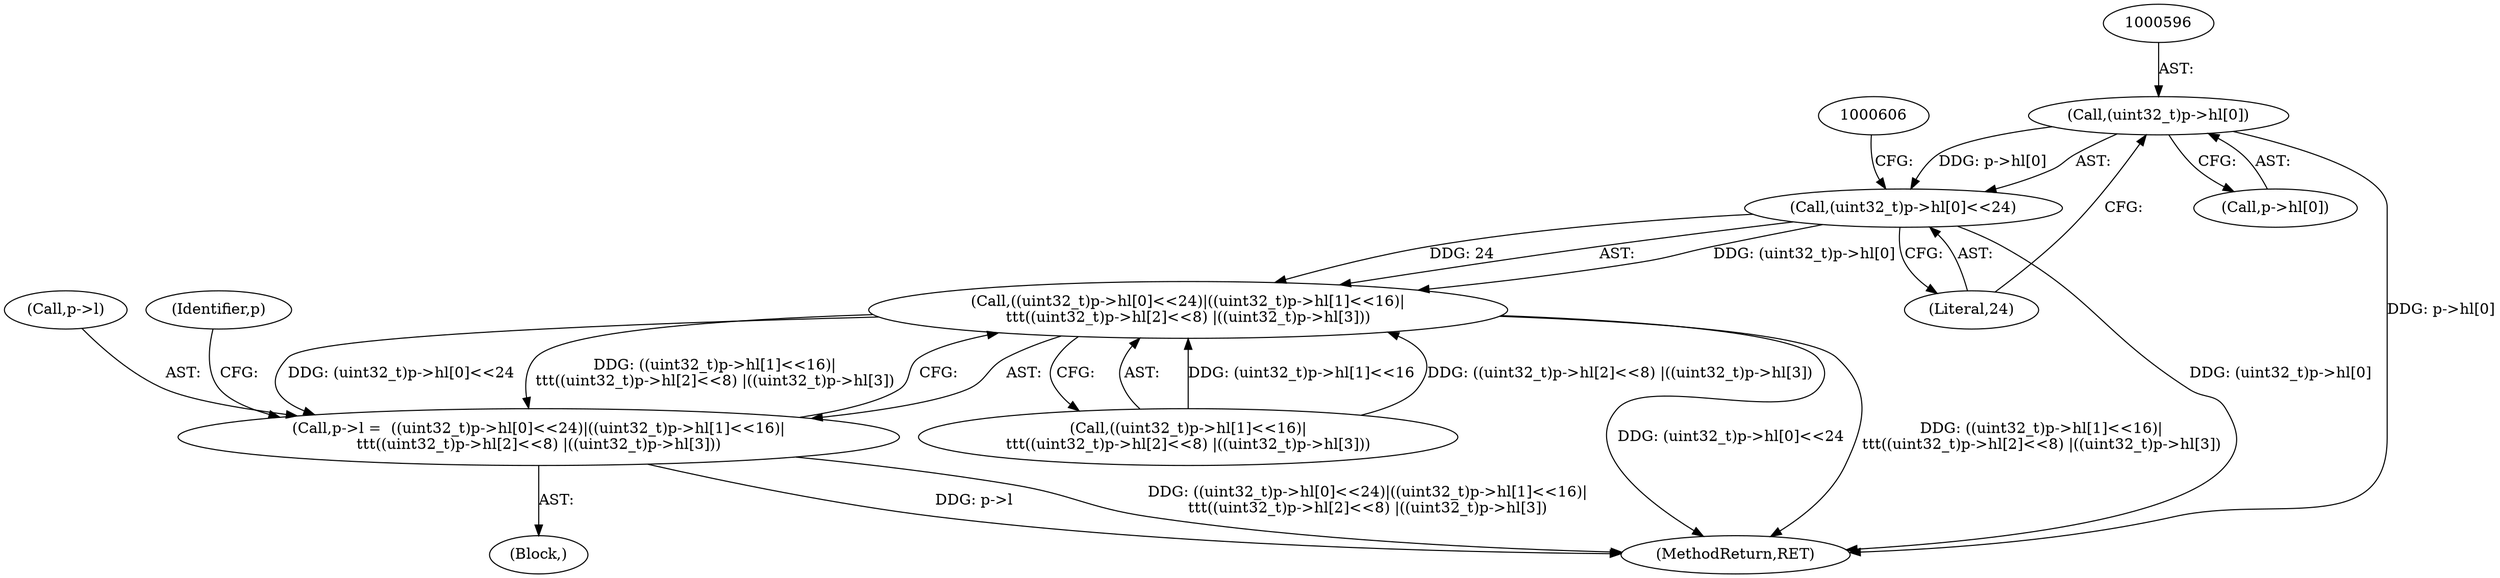 digraph "0_file_4a284c89d6ef11aca34da65da7d673050a5ea320_2@array" {
"1000595" [label="(Call,(uint32_t)p->hl[0])"];
"1000594" [label="(Call,(uint32_t)p->hl[0]<<24)"];
"1000593" [label="(Call,((uint32_t)p->hl[0]<<24)|((uint32_t)p->hl[1]<<16)|\n\t\t\t((uint32_t)p->hl[2]<<8) |((uint32_t)p->hl[3]))"];
"1000589" [label="(Call,p->l =  ((uint32_t)p->hl[0]<<24)|((uint32_t)p->hl[1]<<16)|\n\t\t\t((uint32_t)p->hl[2]<<8) |((uint32_t)p->hl[3]))"];
"1000879" [label="(MethodReturn,RET)"];
"1000603" [label="(Call,((uint32_t)p->hl[1]<<16)|\n\t\t\t((uint32_t)p->hl[2]<<8) |((uint32_t)p->hl[3]))"];
"1000602" [label="(Literal,24)"];
"1000595" [label="(Call,(uint32_t)p->hl[0])"];
"1000589" [label="(Call,p->l =  ((uint32_t)p->hl[0]<<24)|((uint32_t)p->hl[1]<<16)|\n\t\t\t((uint32_t)p->hl[2]<<8) |((uint32_t)p->hl[3]))"];
"1000590" [label="(Call,p->l)"];
"1000631" [label="(Identifier,p)"];
"1000594" [label="(Call,(uint32_t)p->hl[0]<<24)"];
"1000597" [label="(Call,p->hl[0])"];
"1000119" [label="(Block,)"];
"1000593" [label="(Call,((uint32_t)p->hl[0]<<24)|((uint32_t)p->hl[1]<<16)|\n\t\t\t((uint32_t)p->hl[2]<<8) |((uint32_t)p->hl[3]))"];
"1000595" -> "1000594"  [label="AST: "];
"1000595" -> "1000597"  [label="CFG: "];
"1000596" -> "1000595"  [label="AST: "];
"1000597" -> "1000595"  [label="AST: "];
"1000602" -> "1000595"  [label="CFG: "];
"1000595" -> "1000879"  [label="DDG: p->hl[0]"];
"1000595" -> "1000594"  [label="DDG: p->hl[0]"];
"1000594" -> "1000593"  [label="AST: "];
"1000594" -> "1000602"  [label="CFG: "];
"1000602" -> "1000594"  [label="AST: "];
"1000606" -> "1000594"  [label="CFG: "];
"1000594" -> "1000879"  [label="DDG: (uint32_t)p->hl[0]"];
"1000594" -> "1000593"  [label="DDG: (uint32_t)p->hl[0]"];
"1000594" -> "1000593"  [label="DDG: 24"];
"1000593" -> "1000589"  [label="AST: "];
"1000593" -> "1000603"  [label="CFG: "];
"1000603" -> "1000593"  [label="AST: "];
"1000589" -> "1000593"  [label="CFG: "];
"1000593" -> "1000879"  [label="DDG: (uint32_t)p->hl[0]<<24"];
"1000593" -> "1000879"  [label="DDG: ((uint32_t)p->hl[1]<<16)|\n\t\t\t((uint32_t)p->hl[2]<<8) |((uint32_t)p->hl[3])"];
"1000593" -> "1000589"  [label="DDG: (uint32_t)p->hl[0]<<24"];
"1000593" -> "1000589"  [label="DDG: ((uint32_t)p->hl[1]<<16)|\n\t\t\t((uint32_t)p->hl[2]<<8) |((uint32_t)p->hl[3])"];
"1000603" -> "1000593"  [label="DDG: (uint32_t)p->hl[1]<<16"];
"1000603" -> "1000593"  [label="DDG: ((uint32_t)p->hl[2]<<8) |((uint32_t)p->hl[3])"];
"1000589" -> "1000119"  [label="AST: "];
"1000590" -> "1000589"  [label="AST: "];
"1000631" -> "1000589"  [label="CFG: "];
"1000589" -> "1000879"  [label="DDG: p->l"];
"1000589" -> "1000879"  [label="DDG: ((uint32_t)p->hl[0]<<24)|((uint32_t)p->hl[1]<<16)|\n\t\t\t((uint32_t)p->hl[2]<<8) |((uint32_t)p->hl[3])"];
}
